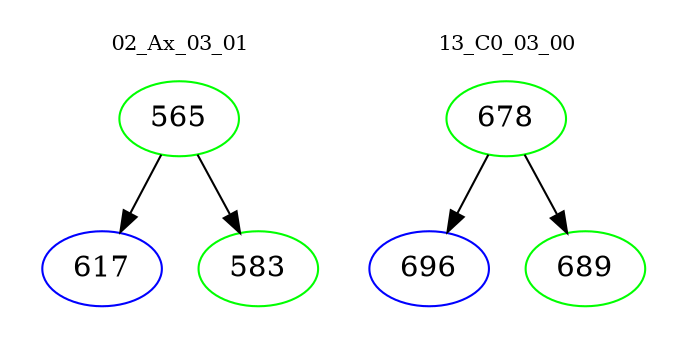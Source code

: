 digraph{
subgraph cluster_0 {
color = white
label = "02_Ax_03_01";
fontsize=10;
T0_565 [label="565", color="green"]
T0_565 -> T0_617 [color="black"]
T0_617 [label="617", color="blue"]
T0_565 -> T0_583 [color="black"]
T0_583 [label="583", color="green"]
}
subgraph cluster_1 {
color = white
label = "13_C0_03_00";
fontsize=10;
T1_678 [label="678", color="green"]
T1_678 -> T1_696 [color="black"]
T1_696 [label="696", color="blue"]
T1_678 -> T1_689 [color="black"]
T1_689 [label="689", color="green"]
}
}
